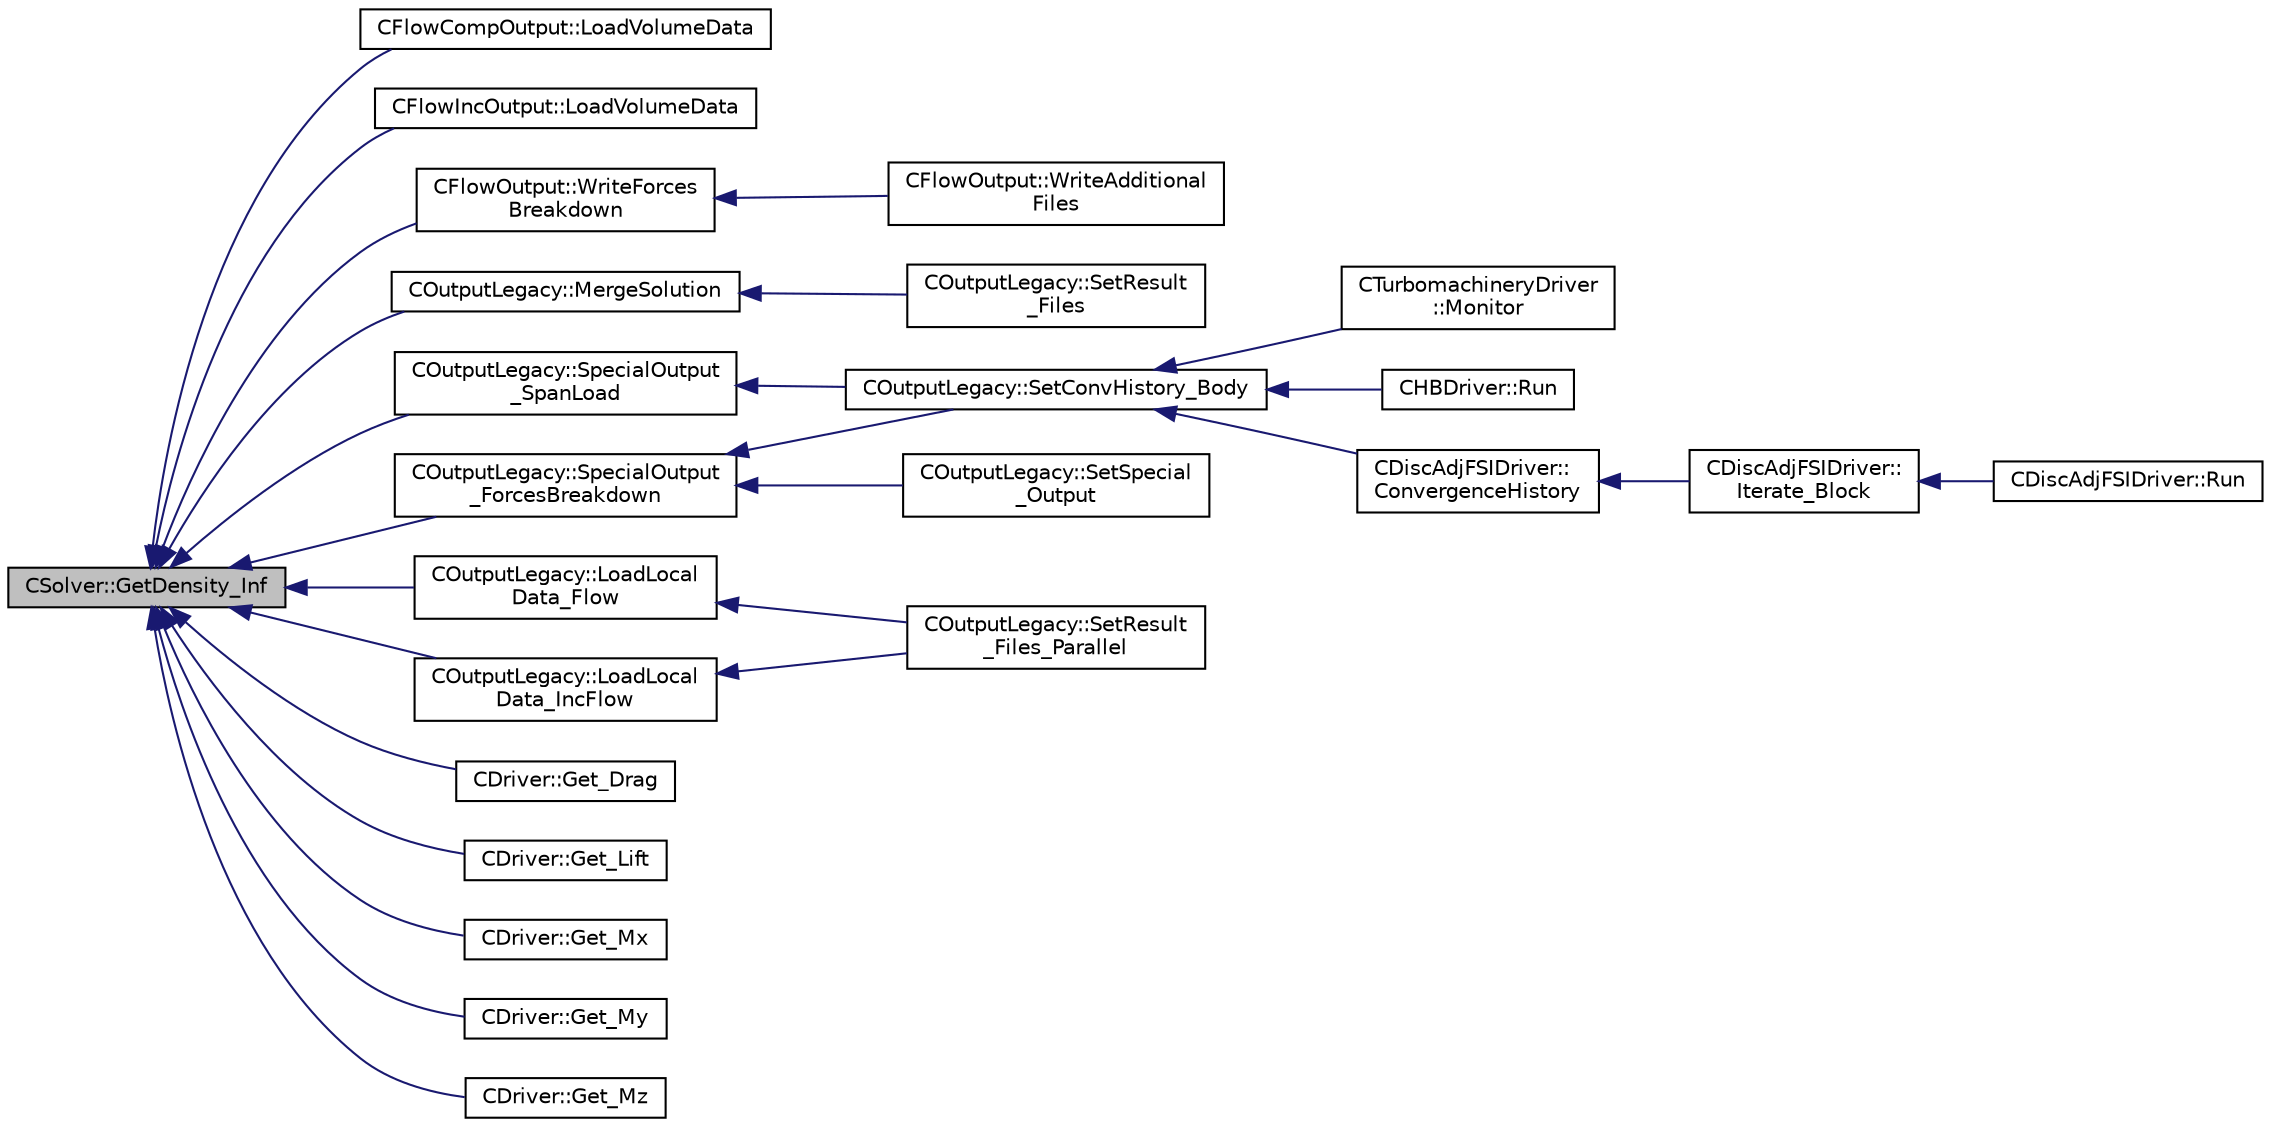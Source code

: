 digraph "CSolver::GetDensity_Inf"
{
  edge [fontname="Helvetica",fontsize="10",labelfontname="Helvetica",labelfontsize="10"];
  node [fontname="Helvetica",fontsize="10",shape=record];
  rankdir="LR";
  Node1371 [label="CSolver::GetDensity_Inf",height=0.2,width=0.4,color="black", fillcolor="grey75", style="filled", fontcolor="black"];
  Node1371 -> Node1372 [dir="back",color="midnightblue",fontsize="10",style="solid",fontname="Helvetica"];
  Node1372 [label="CFlowCompOutput::LoadVolumeData",height=0.2,width=0.4,color="black", fillcolor="white", style="filled",URL="$class_c_flow_comp_output.html#a4dbb2657e6ea72800af13ddf08789276",tooltip="Set the values of the volume output fields for a point. "];
  Node1371 -> Node1373 [dir="back",color="midnightblue",fontsize="10",style="solid",fontname="Helvetica"];
  Node1373 [label="CFlowIncOutput::LoadVolumeData",height=0.2,width=0.4,color="black", fillcolor="white", style="filled",URL="$class_c_flow_inc_output.html#a72e2584bbcbcf7e3a94dae5344953f08",tooltip="Set the values of the volume output fields for a point. "];
  Node1371 -> Node1374 [dir="back",color="midnightblue",fontsize="10",style="solid",fontname="Helvetica"];
  Node1374 [label="CFlowOutput::WriteForces\lBreakdown",height=0.2,width=0.4,color="black", fillcolor="white", style="filled",URL="$class_c_flow_output.html#afacedef2006aa6fcf8c9a312b5f4430c",tooltip="Write the forces breakdown file. "];
  Node1374 -> Node1375 [dir="back",color="midnightblue",fontsize="10",style="solid",fontname="Helvetica"];
  Node1375 [label="CFlowOutput::WriteAdditional\lFiles",height=0.2,width=0.4,color="black", fillcolor="white", style="filled",URL="$class_c_flow_output.html#aaac3fb7b2575967b157c306065ab1ea8",tooltip="Write any additional files defined for the current solver. "];
  Node1371 -> Node1376 [dir="back",color="midnightblue",fontsize="10",style="solid",fontname="Helvetica"];
  Node1376 [label="COutputLegacy::MergeSolution",height=0.2,width=0.4,color="black", fillcolor="white", style="filled",URL="$class_c_output_legacy.html#af30cc9d6a1d32da2af7043901a5914cf",tooltip="Merge the solution into a data structure used for output file writing. "];
  Node1376 -> Node1377 [dir="back",color="midnightblue",fontsize="10",style="solid",fontname="Helvetica"];
  Node1377 [label="COutputLegacy::SetResult\l_Files",height=0.2,width=0.4,color="black", fillcolor="white", style="filled",URL="$class_c_output_legacy.html#aa817439538e8cf82f82acbfa0bf7e735",tooltip="Writes and organizes the all the output files, except the history one, for serial computations..."];
  Node1371 -> Node1378 [dir="back",color="midnightblue",fontsize="10",style="solid",fontname="Helvetica"];
  Node1378 [label="COutputLegacy::SpecialOutput\l_ForcesBreakdown",height=0.2,width=0.4,color="black", fillcolor="white", style="filled",URL="$class_c_output_legacy.html#ab1ca98c0c4b16e9b75f06744e10d47c8",tooltip="Write the history file and the convergence on the screen for serial computations. ..."];
  Node1378 -> Node1379 [dir="back",color="midnightblue",fontsize="10",style="solid",fontname="Helvetica"];
  Node1379 [label="COutputLegacy::SetConvHistory_Body",height=0.2,width=0.4,color="black", fillcolor="white", style="filled",URL="$class_c_output_legacy.html#a217cc0d778a3828499189a9debee47c6",tooltip="Write the history file and the convergence on the screen for serial computations. ..."];
  Node1379 -> Node1380 [dir="back",color="midnightblue",fontsize="10",style="solid",fontname="Helvetica"];
  Node1380 [label="CTurbomachineryDriver\l::Monitor",height=0.2,width=0.4,color="black", fillcolor="white", style="filled",URL="$class_c_turbomachinery_driver.html#a41d7b50bbacef68eb5436293ebb2da4f",tooltip="Monitor the computation. "];
  Node1379 -> Node1381 [dir="back",color="midnightblue",fontsize="10",style="solid",fontname="Helvetica"];
  Node1381 [label="CHBDriver::Run",height=0.2,width=0.4,color="black", fillcolor="white", style="filled",URL="$class_c_h_b_driver.html#a98c0448a8e0404845ee54e25b62eaea9",tooltip="Run a single iteration of a Harmonic Balance problem. "];
  Node1379 -> Node1382 [dir="back",color="midnightblue",fontsize="10",style="solid",fontname="Helvetica"];
  Node1382 [label="CDiscAdjFSIDriver::\lConvergenceHistory",height=0.2,width=0.4,color="black", fillcolor="white", style="filled",URL="$class_c_disc_adj_f_s_i_driver.html#a139dfa2442613879f2b15f28a09c2bd5",tooltip="Output the convergence history. "];
  Node1382 -> Node1383 [dir="back",color="midnightblue",fontsize="10",style="solid",fontname="Helvetica"];
  Node1383 [label="CDiscAdjFSIDriver::\lIterate_Block",height=0.2,width=0.4,color="black", fillcolor="white", style="filled",URL="$class_c_disc_adj_f_s_i_driver.html#a84949f139fa795b7d34d6ff77e82eb5c",tooltip="Iterate a certain block for adjoint FSI - may be the whole set of variables or independent and subite..."];
  Node1383 -> Node1384 [dir="back",color="midnightblue",fontsize="10",style="solid",fontname="Helvetica"];
  Node1384 [label="CDiscAdjFSIDriver::Run",height=0.2,width=0.4,color="black", fillcolor="white", style="filled",URL="$class_c_disc_adj_f_s_i_driver.html#a2e965d6e9c4dcfc296077cae225cab21",tooltip="Run a Discrete Adjoint iteration for the FSI problem. "];
  Node1378 -> Node1385 [dir="back",color="midnightblue",fontsize="10",style="solid",fontname="Helvetica"];
  Node1385 [label="COutputLegacy::SetSpecial\l_Output",height=0.2,width=0.4,color="black", fillcolor="white", style="filled",URL="$class_c_output_legacy.html#ab087aa06a268f2a2b96ead0cd32c0c41",tooltip="Writes the special output files. "];
  Node1371 -> Node1386 [dir="back",color="midnightblue",fontsize="10",style="solid",fontname="Helvetica"];
  Node1386 [label="COutputLegacy::SpecialOutput\l_SpanLoad",height=0.2,width=0.4,color="black", fillcolor="white", style="filled",URL="$class_c_output_legacy.html#a8772390855e98cb1b90e6b835d2532de",tooltip="Writes forces at different sections. "];
  Node1386 -> Node1379 [dir="back",color="midnightblue",fontsize="10",style="solid",fontname="Helvetica"];
  Node1371 -> Node1387 [dir="back",color="midnightblue",fontsize="10",style="solid",fontname="Helvetica"];
  Node1387 [label="COutputLegacy::LoadLocal\lData_Flow",height=0.2,width=0.4,color="black", fillcolor="white", style="filled",URL="$class_c_output_legacy.html#a83e5de863b29fe3a222074d93d696d57",tooltip="Load the desired solution data into a structure used for parallel reordering and output file writing ..."];
  Node1387 -> Node1388 [dir="back",color="midnightblue",fontsize="10",style="solid",fontname="Helvetica"];
  Node1388 [label="COutputLegacy::SetResult\l_Files_Parallel",height=0.2,width=0.4,color="black", fillcolor="white", style="filled",URL="$class_c_output_legacy.html#a9e7832982d8237df4df455b027fd203b",tooltip="Writes and organizes the all the output files, except the history one, for parallel computations..."];
  Node1371 -> Node1389 [dir="back",color="midnightblue",fontsize="10",style="solid",fontname="Helvetica"];
  Node1389 [label="COutputLegacy::LoadLocal\lData_IncFlow",height=0.2,width=0.4,color="black", fillcolor="white", style="filled",URL="$class_c_output_legacy.html#a2d955089c8894a2eb795970f06e7900d",tooltip="Load the desired solution data into a structure used for parallel reordering and output file writing ..."];
  Node1389 -> Node1388 [dir="back",color="midnightblue",fontsize="10",style="solid",fontname="Helvetica"];
  Node1371 -> Node1390 [dir="back",color="midnightblue",fontsize="10",style="solid",fontname="Helvetica"];
  Node1390 [label="CDriver::Get_Drag",height=0.2,width=0.4,color="black", fillcolor="white", style="filled",URL="$class_c_driver.html#a47467161d5f4b2ea89645e60906b11cd",tooltip="Get the total drag. "];
  Node1371 -> Node1391 [dir="back",color="midnightblue",fontsize="10",style="solid",fontname="Helvetica"];
  Node1391 [label="CDriver::Get_Lift",height=0.2,width=0.4,color="black", fillcolor="white", style="filled",URL="$class_c_driver.html#a294d3b715e5a1a34207fbb7a99102727",tooltip="Get the total lift. "];
  Node1371 -> Node1392 [dir="back",color="midnightblue",fontsize="10",style="solid",fontname="Helvetica"];
  Node1392 [label="CDriver::Get_Mx",height=0.2,width=0.4,color="black", fillcolor="white", style="filled",URL="$class_c_driver.html#afffda404935ed0add75008464fab4998",tooltip="Get the total x moment. "];
  Node1371 -> Node1393 [dir="back",color="midnightblue",fontsize="10",style="solid",fontname="Helvetica"];
  Node1393 [label="CDriver::Get_My",height=0.2,width=0.4,color="black", fillcolor="white", style="filled",URL="$class_c_driver.html#a92e604bd39de46506a73e68971cea9f6",tooltip="Get the total y moment. "];
  Node1371 -> Node1394 [dir="back",color="midnightblue",fontsize="10",style="solid",fontname="Helvetica"];
  Node1394 [label="CDriver::Get_Mz",height=0.2,width=0.4,color="black", fillcolor="white", style="filled",URL="$class_c_driver.html#ad5e35a634f8c4eb2e6da44dce969d238",tooltip="Get the total z moment. "];
}
